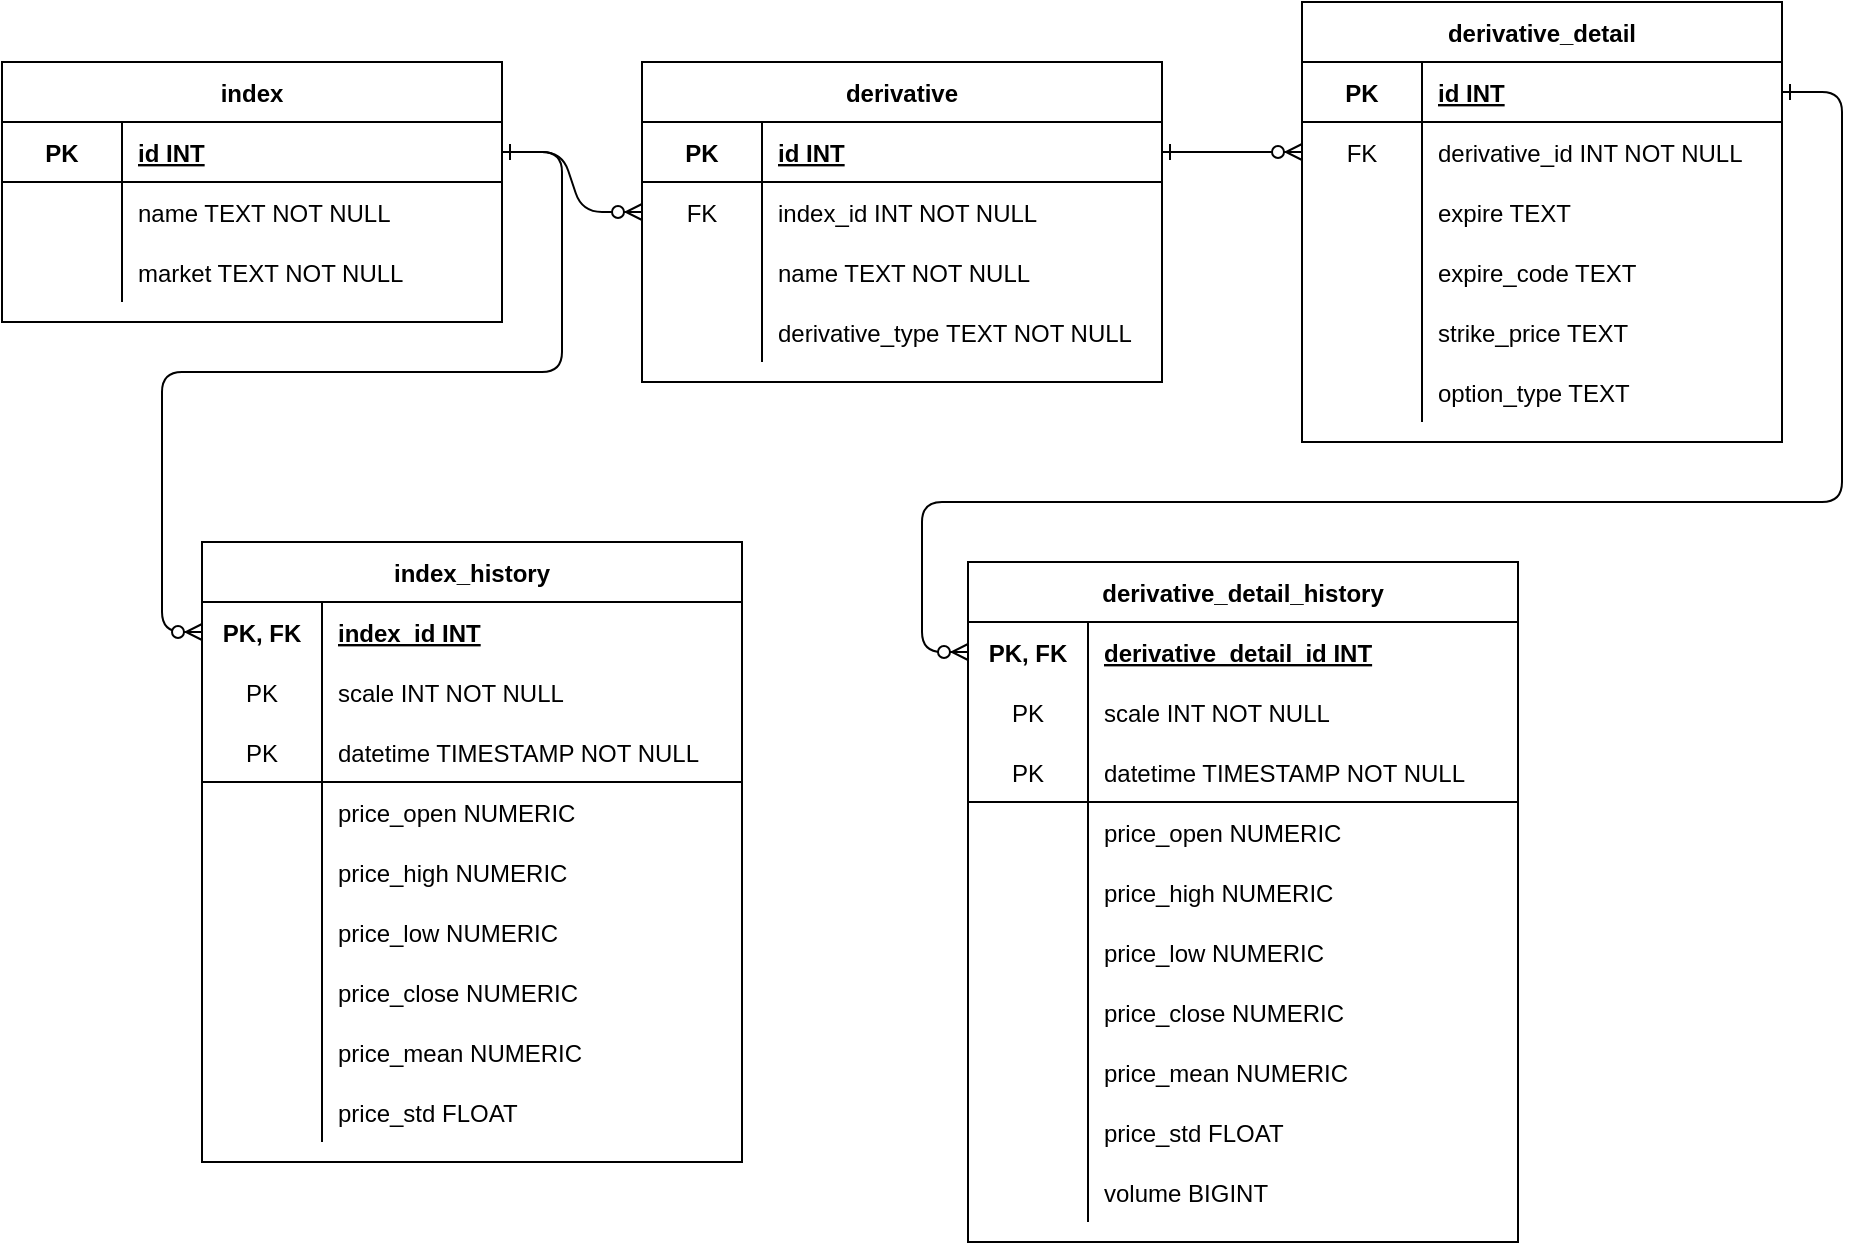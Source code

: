 <mxfile version="17.1.2" type="device"><diagram id="R2lEEEUBdFMjLlhIrx00" name="Page-1"><mxGraphModel dx="1422" dy="762" grid="1" gridSize="10" guides="1" tooltips="1" connect="1" arrows="1" fold="1" page="1" pageScale="1" pageWidth="380" pageHeight="380" math="0" shadow="0" extFonts="Permanent Marker^https://fonts.googleapis.com/css?family=Permanent+Marker"><root><mxCell id="0"/><mxCell id="1" parent="0"/><mxCell id="C-vyLk0tnHw3VtMMgP7b-1" value="" style="edgeStyle=orthogonalEdgeStyle;endArrow=ERzeroToMany;startArrow=ERone;endFill=1;startFill=0;" parent="1" source="C-vyLk0tnHw3VtMMgP7b-24" target="30k9FIrOPsA7xP06wDEK-50" edge="1"><mxGeometry width="100" height="100" relative="1" as="geometry"><mxPoint x="340" y="759" as="sourcePoint"/><mxPoint x="440" y="659" as="targetPoint"/><Array as="points"><mxPoint x="380" y="144"/><mxPoint x="380" y="254"/><mxPoint x="180" y="254"/><mxPoint x="180" y="384"/></Array></mxGeometry></mxCell><mxCell id="C-vyLk0tnHw3VtMMgP7b-23" value="index" style="shape=table;startSize=30;container=1;collapsible=1;childLayout=tableLayout;fixedRows=1;rowLines=0;fontStyle=1;align=center;resizeLast=1;" parent="1" vertex="1"><mxGeometry x="100" y="99" width="250" height="130" as="geometry"><mxRectangle x="120" y="120" width="80" height="30" as="alternateBounds"/></mxGeometry></mxCell><mxCell id="C-vyLk0tnHw3VtMMgP7b-24" value="" style="shape=partialRectangle;collapsible=0;dropTarget=0;pointerEvents=0;fillColor=none;points=[[0,0.5],[1,0.5]];portConstraint=eastwest;top=0;left=0;right=0;bottom=1;" parent="C-vyLk0tnHw3VtMMgP7b-23" vertex="1"><mxGeometry y="30" width="250" height="30" as="geometry"/></mxCell><mxCell id="C-vyLk0tnHw3VtMMgP7b-25" value="PK" style="shape=partialRectangle;overflow=hidden;connectable=0;fillColor=none;top=0;left=0;bottom=0;right=0;fontStyle=1;" parent="C-vyLk0tnHw3VtMMgP7b-24" vertex="1"><mxGeometry width="60" height="30" as="geometry"><mxRectangle width="60" height="30" as="alternateBounds"/></mxGeometry></mxCell><mxCell id="C-vyLk0tnHw3VtMMgP7b-26" value="id INT" style="shape=partialRectangle;overflow=hidden;connectable=0;fillColor=none;top=0;left=0;bottom=0;right=0;align=left;spacingLeft=6;fontStyle=5;" parent="C-vyLk0tnHw3VtMMgP7b-24" vertex="1"><mxGeometry x="60" width="190" height="30" as="geometry"><mxRectangle width="190" height="30" as="alternateBounds"/></mxGeometry></mxCell><mxCell id="C-vyLk0tnHw3VtMMgP7b-27" value="" style="shape=partialRectangle;collapsible=0;dropTarget=0;pointerEvents=0;fillColor=none;points=[[0,0.5],[1,0.5]];portConstraint=eastwest;top=0;left=0;right=0;bottom=0;" parent="C-vyLk0tnHw3VtMMgP7b-23" vertex="1"><mxGeometry y="60" width="250" height="30" as="geometry"/></mxCell><mxCell id="C-vyLk0tnHw3VtMMgP7b-28" value="" style="shape=partialRectangle;overflow=hidden;connectable=0;fillColor=none;top=0;left=0;bottom=0;right=0;" parent="C-vyLk0tnHw3VtMMgP7b-27" vertex="1"><mxGeometry width="60" height="30" as="geometry"><mxRectangle width="60" height="30" as="alternateBounds"/></mxGeometry></mxCell><mxCell id="C-vyLk0tnHw3VtMMgP7b-29" value="name TEXT NOT NULL" style="shape=partialRectangle;overflow=hidden;connectable=0;fillColor=none;top=0;left=0;bottom=0;right=0;align=left;spacingLeft=6;" parent="C-vyLk0tnHw3VtMMgP7b-27" vertex="1"><mxGeometry x="60" width="190" height="30" as="geometry"><mxRectangle width="190" height="30" as="alternateBounds"/></mxGeometry></mxCell><mxCell id="30k9FIrOPsA7xP06wDEK-12" value="" style="shape=partialRectangle;collapsible=0;dropTarget=0;pointerEvents=0;fillColor=none;points=[[0,0.5],[1,0.5]];portConstraint=eastwest;top=0;left=0;right=0;bottom=0;" parent="C-vyLk0tnHw3VtMMgP7b-23" vertex="1"><mxGeometry y="90" width="250" height="30" as="geometry"/></mxCell><mxCell id="30k9FIrOPsA7xP06wDEK-13" value="" style="shape=partialRectangle;overflow=hidden;connectable=0;fillColor=none;top=0;left=0;bottom=0;right=0;" parent="30k9FIrOPsA7xP06wDEK-12" vertex="1"><mxGeometry width="60" height="30" as="geometry"><mxRectangle width="60" height="30" as="alternateBounds"/></mxGeometry></mxCell><mxCell id="30k9FIrOPsA7xP06wDEK-14" value="market TEXT NOT NULL" style="shape=partialRectangle;overflow=hidden;connectable=0;fillColor=none;top=0;left=0;bottom=0;right=0;align=left;spacingLeft=6;" parent="30k9FIrOPsA7xP06wDEK-12" vertex="1"><mxGeometry x="60" width="190" height="30" as="geometry"><mxRectangle width="190" height="30" as="alternateBounds"/></mxGeometry></mxCell><mxCell id="30k9FIrOPsA7xP06wDEK-49" value="index_history" style="shape=table;startSize=30;container=1;collapsible=1;childLayout=tableLayout;fixedRows=1;rowLines=0;fontStyle=1;align=center;resizeLast=1;" parent="1" vertex="1"><mxGeometry x="200" y="339" width="270" height="310" as="geometry"/></mxCell><mxCell id="30k9FIrOPsA7xP06wDEK-50" value="" style="shape=tableRow;horizontal=0;startSize=0;swimlaneHead=0;swimlaneBody=0;collapsible=0;dropTarget=0;points=[[0,0.5],[1,0.5]];portConstraint=eastwest;top=0;left=0;right=0;bottom=0;swimlaneLine=1;fillColor=none;swimlaneFillColor=none;rounded=0;" parent="30k9FIrOPsA7xP06wDEK-49" vertex="1"><mxGeometry y="30" width="270" height="30" as="geometry"/></mxCell><mxCell id="30k9FIrOPsA7xP06wDEK-51" value="PK, FK" style="shape=partialRectangle;connectable=0;fillColor=none;top=0;left=0;bottom=0;right=0;fontStyle=1;overflow=hidden;" parent="30k9FIrOPsA7xP06wDEK-50" vertex="1"><mxGeometry width="60" height="30" as="geometry"><mxRectangle width="60" height="30" as="alternateBounds"/></mxGeometry></mxCell><mxCell id="30k9FIrOPsA7xP06wDEK-52" value="index_id INT" style="shape=partialRectangle;connectable=0;fillColor=none;top=0;left=0;bottom=0;right=0;align=left;spacingLeft=6;fontStyle=5;overflow=hidden;" parent="30k9FIrOPsA7xP06wDEK-50" vertex="1"><mxGeometry x="60" width="210" height="30" as="geometry"><mxRectangle width="210" height="30" as="alternateBounds"/></mxGeometry></mxCell><mxCell id="30k9FIrOPsA7xP06wDEK-96" value="" style="shape=tableRow;horizontal=0;startSize=0;swimlaneHead=0;swimlaneBody=0;collapsible=0;dropTarget=0;points=[[0,0.5],[1,0.5]];portConstraint=eastwest;top=0;left=0;right=0;bottom=0;fillColor=none;swimlaneFillColor=none;rounded=0;" parent="30k9FIrOPsA7xP06wDEK-49" vertex="1"><mxGeometry y="60" width="270" height="30" as="geometry"/></mxCell><mxCell id="30k9FIrOPsA7xP06wDEK-97" value="PK" style="shape=partialRectangle;connectable=0;fillColor=none;top=0;left=0;bottom=0;right=0;editable=1;overflow=hidden;" parent="30k9FIrOPsA7xP06wDEK-96" vertex="1"><mxGeometry width="60" height="30" as="geometry"><mxRectangle width="60" height="30" as="alternateBounds"/></mxGeometry></mxCell><mxCell id="30k9FIrOPsA7xP06wDEK-98" value="scale INT NOT NULL" style="shape=partialRectangle;connectable=0;fillColor=none;top=0;left=0;bottom=0;right=0;align=left;spacingLeft=6;overflow=hidden;" parent="30k9FIrOPsA7xP06wDEK-96" vertex="1"><mxGeometry x="60" width="210" height="30" as="geometry"><mxRectangle width="210" height="30" as="alternateBounds"/></mxGeometry></mxCell><mxCell id="30k9FIrOPsA7xP06wDEK-56" value="" style="shape=tableRow;horizontal=0;startSize=0;swimlaneHead=0;swimlaneBody=0;collapsible=0;dropTarget=0;points=[[0,0.5],[1,0.5]];portConstraint=eastwest;top=0;left=0;right=0;bottom=1;fillColor=none;swimlaneFillColor=none;rounded=0;" parent="30k9FIrOPsA7xP06wDEK-49" vertex="1"><mxGeometry y="90" width="270" height="30" as="geometry"/></mxCell><mxCell id="30k9FIrOPsA7xP06wDEK-57" value="PK" style="shape=partialRectangle;connectable=0;fillColor=none;top=0;left=0;bottom=0;right=0;editable=1;overflow=hidden;" parent="30k9FIrOPsA7xP06wDEK-56" vertex="1"><mxGeometry width="60" height="30" as="geometry"><mxRectangle width="60" height="30" as="alternateBounds"/></mxGeometry></mxCell><mxCell id="30k9FIrOPsA7xP06wDEK-58" value="datetime TIMESTAMP NOT NULL" style="shape=partialRectangle;connectable=0;fillColor=none;top=0;left=0;bottom=0;right=0;align=left;spacingLeft=6;overflow=hidden;" parent="30k9FIrOPsA7xP06wDEK-56" vertex="1"><mxGeometry x="60" width="210" height="30" as="geometry"><mxRectangle width="210" height="30" as="alternateBounds"/></mxGeometry></mxCell><mxCell id="30k9FIrOPsA7xP06wDEK-62" value="" style="shape=tableRow;horizontal=0;startSize=0;swimlaneHead=0;swimlaneBody=0;fillColor=none;collapsible=0;dropTarget=0;points=[[0,0.5],[1,0.5]];portConstraint=eastwest;top=0;left=0;right=0;bottom=0;swimlaneFillColor=none;" parent="30k9FIrOPsA7xP06wDEK-49" vertex="1"><mxGeometry y="120" width="270" height="30" as="geometry"/></mxCell><mxCell id="30k9FIrOPsA7xP06wDEK-63" value="" style="shape=partialRectangle;connectable=0;fillColor=none;top=0;left=0;bottom=0;right=0;editable=1;overflow=hidden;" parent="30k9FIrOPsA7xP06wDEK-62" vertex="1"><mxGeometry width="60" height="30" as="geometry"><mxRectangle width="60" height="30" as="alternateBounds"/></mxGeometry></mxCell><mxCell id="30k9FIrOPsA7xP06wDEK-64" value="price_open NUMERIC" style="shape=partialRectangle;connectable=0;fillColor=none;top=0;left=0;bottom=0;right=0;align=left;spacingLeft=6;overflow=hidden;" parent="30k9FIrOPsA7xP06wDEK-62" vertex="1"><mxGeometry x="60" width="210" height="30" as="geometry"><mxRectangle width="210" height="30" as="alternateBounds"/></mxGeometry></mxCell><mxCell id="30k9FIrOPsA7xP06wDEK-81" value="" style="shape=tableRow;horizontal=0;startSize=0;swimlaneHead=0;swimlaneBody=0;fillColor=none;collapsible=0;dropTarget=0;points=[[0,0.5],[1,0.5]];portConstraint=eastwest;top=0;left=0;right=0;bottom=0;" parent="30k9FIrOPsA7xP06wDEK-49" vertex="1"><mxGeometry y="150" width="270" height="30" as="geometry"/></mxCell><mxCell id="30k9FIrOPsA7xP06wDEK-82" value="" style="shape=partialRectangle;connectable=0;fillColor=none;top=0;left=0;bottom=0;right=0;editable=1;overflow=hidden;" parent="30k9FIrOPsA7xP06wDEK-81" vertex="1"><mxGeometry width="60" height="30" as="geometry"><mxRectangle width="60" height="30" as="alternateBounds"/></mxGeometry></mxCell><mxCell id="30k9FIrOPsA7xP06wDEK-83" value="price_high NUMERIC" style="shape=partialRectangle;connectable=0;fillColor=none;top=0;left=0;bottom=0;right=0;align=left;spacingLeft=6;overflow=hidden;" parent="30k9FIrOPsA7xP06wDEK-81" vertex="1"><mxGeometry x="60" width="210" height="30" as="geometry"><mxRectangle width="210" height="30" as="alternateBounds"/></mxGeometry></mxCell><mxCell id="30k9FIrOPsA7xP06wDEK-84" value="" style="shape=tableRow;horizontal=0;startSize=0;swimlaneHead=0;swimlaneBody=0;fillColor=none;collapsible=0;dropTarget=0;points=[[0,0.5],[1,0.5]];portConstraint=eastwest;top=0;left=0;right=0;bottom=0;" parent="30k9FIrOPsA7xP06wDEK-49" vertex="1"><mxGeometry y="180" width="270" height="30" as="geometry"/></mxCell><mxCell id="30k9FIrOPsA7xP06wDEK-85" value="" style="shape=partialRectangle;connectable=0;fillColor=none;top=0;left=0;bottom=0;right=0;editable=1;overflow=hidden;" parent="30k9FIrOPsA7xP06wDEK-84" vertex="1"><mxGeometry width="60" height="30" as="geometry"><mxRectangle width="60" height="30" as="alternateBounds"/></mxGeometry></mxCell><mxCell id="30k9FIrOPsA7xP06wDEK-86" value="price_low NUMERIC" style="shape=partialRectangle;connectable=0;fillColor=none;top=0;left=0;bottom=0;right=0;align=left;spacingLeft=6;overflow=hidden;" parent="30k9FIrOPsA7xP06wDEK-84" vertex="1"><mxGeometry x="60" width="210" height="30" as="geometry"><mxRectangle width="210" height="30" as="alternateBounds"/></mxGeometry></mxCell><mxCell id="30k9FIrOPsA7xP06wDEK-87" value="" style="shape=tableRow;horizontal=0;startSize=0;swimlaneHead=0;swimlaneBody=0;fillColor=none;collapsible=0;dropTarget=0;points=[[0,0.5],[1,0.5]];portConstraint=eastwest;top=0;left=0;right=0;bottom=0;" parent="30k9FIrOPsA7xP06wDEK-49" vertex="1"><mxGeometry y="210" width="270" height="30" as="geometry"/></mxCell><mxCell id="30k9FIrOPsA7xP06wDEK-88" value="" style="shape=partialRectangle;connectable=0;fillColor=none;top=0;left=0;bottom=0;right=0;editable=1;overflow=hidden;" parent="30k9FIrOPsA7xP06wDEK-87" vertex="1"><mxGeometry width="60" height="30" as="geometry"><mxRectangle width="60" height="30" as="alternateBounds"/></mxGeometry></mxCell><mxCell id="30k9FIrOPsA7xP06wDEK-89" value="price_close NUMERIC" style="shape=partialRectangle;connectable=0;fillColor=none;top=0;left=0;bottom=0;right=0;align=left;spacingLeft=6;overflow=hidden;" parent="30k9FIrOPsA7xP06wDEK-87" vertex="1"><mxGeometry x="60" width="210" height="30" as="geometry"><mxRectangle width="210" height="30" as="alternateBounds"/></mxGeometry></mxCell><mxCell id="30k9FIrOPsA7xP06wDEK-90" value="" style="shape=tableRow;horizontal=0;startSize=0;swimlaneHead=0;swimlaneBody=0;fillColor=none;collapsible=0;dropTarget=0;points=[[0,0.5],[1,0.5]];portConstraint=eastwest;top=0;left=0;right=0;bottom=0;" parent="30k9FIrOPsA7xP06wDEK-49" vertex="1"><mxGeometry y="240" width="270" height="30" as="geometry"/></mxCell><mxCell id="30k9FIrOPsA7xP06wDEK-91" value="" style="shape=partialRectangle;connectable=0;fillColor=none;top=0;left=0;bottom=0;right=0;editable=1;overflow=hidden;" parent="30k9FIrOPsA7xP06wDEK-90" vertex="1"><mxGeometry width="60" height="30" as="geometry"><mxRectangle width="60" height="30" as="alternateBounds"/></mxGeometry></mxCell><mxCell id="30k9FIrOPsA7xP06wDEK-92" value="price_mean NUMERIC" style="shape=partialRectangle;connectable=0;fillColor=none;top=0;left=0;bottom=0;right=0;align=left;spacingLeft=6;overflow=hidden;" parent="30k9FIrOPsA7xP06wDEK-90" vertex="1"><mxGeometry x="60" width="210" height="30" as="geometry"><mxRectangle width="210" height="30" as="alternateBounds"/></mxGeometry></mxCell><mxCell id="30k9FIrOPsA7xP06wDEK-93" value="" style="shape=tableRow;horizontal=0;startSize=0;swimlaneHead=0;swimlaneBody=0;fillColor=none;collapsible=0;dropTarget=0;points=[[0,0.5],[1,0.5]];portConstraint=eastwest;top=0;left=0;right=0;bottom=0;" parent="30k9FIrOPsA7xP06wDEK-49" vertex="1"><mxGeometry y="270" width="270" height="30" as="geometry"/></mxCell><mxCell id="30k9FIrOPsA7xP06wDEK-94" value="" style="shape=partialRectangle;connectable=0;fillColor=none;top=0;left=0;bottom=0;right=0;editable=1;overflow=hidden;" parent="30k9FIrOPsA7xP06wDEK-93" vertex="1"><mxGeometry width="60" height="30" as="geometry"><mxRectangle width="60" height="30" as="alternateBounds"/></mxGeometry></mxCell><mxCell id="30k9FIrOPsA7xP06wDEK-95" value="price_std FLOAT" style="shape=partialRectangle;connectable=0;fillColor=none;top=0;left=0;bottom=0;right=0;align=left;spacingLeft=6;overflow=hidden;" parent="30k9FIrOPsA7xP06wDEK-93" vertex="1"><mxGeometry x="60" width="210" height="30" as="geometry"><mxRectangle width="210" height="30" as="alternateBounds"/></mxGeometry></mxCell><mxCell id="30k9FIrOPsA7xP06wDEK-146" value="derivative" style="shape=table;startSize=30;container=1;collapsible=1;childLayout=tableLayout;fixedRows=1;rowLines=0;fontStyle=1;align=center;resizeLast=1;" parent="1" vertex="1"><mxGeometry x="420" y="99" width="260" height="160" as="geometry"/></mxCell><mxCell id="30k9FIrOPsA7xP06wDEK-147" value="" style="shape=tableRow;horizontal=0;startSize=0;swimlaneHead=0;swimlaneBody=0;fillColor=none;collapsible=0;dropTarget=0;points=[[0,0.5],[1,0.5]];portConstraint=eastwest;top=0;left=0;right=0;bottom=1;" parent="30k9FIrOPsA7xP06wDEK-146" vertex="1"><mxGeometry y="30" width="260" height="30" as="geometry"/></mxCell><mxCell id="30k9FIrOPsA7xP06wDEK-148" value="PK" style="shape=partialRectangle;connectable=0;fillColor=none;top=0;left=0;bottom=0;right=0;fontStyle=1;overflow=hidden;" parent="30k9FIrOPsA7xP06wDEK-147" vertex="1"><mxGeometry width="60" height="30" as="geometry"><mxRectangle width="60" height="30" as="alternateBounds"/></mxGeometry></mxCell><mxCell id="30k9FIrOPsA7xP06wDEK-149" value="id INT" style="shape=partialRectangle;connectable=0;fillColor=none;top=0;left=0;bottom=0;right=0;align=left;spacingLeft=6;fontStyle=5;overflow=hidden;" parent="30k9FIrOPsA7xP06wDEK-147" vertex="1"><mxGeometry x="60" width="200" height="30" as="geometry"><mxRectangle width="200" height="30" as="alternateBounds"/></mxGeometry></mxCell><mxCell id="30k9FIrOPsA7xP06wDEK-153" value="" style="shape=tableRow;horizontal=0;startSize=0;swimlaneHead=0;swimlaneBody=0;fillColor=none;collapsible=0;dropTarget=0;points=[[0,0.5],[1,0.5]];portConstraint=eastwest;top=0;left=0;right=0;bottom=0;" parent="30k9FIrOPsA7xP06wDEK-146" vertex="1"><mxGeometry y="60" width="260" height="30" as="geometry"/></mxCell><mxCell id="30k9FIrOPsA7xP06wDEK-154" value="FK" style="shape=partialRectangle;connectable=0;fillColor=none;top=0;left=0;bottom=0;right=0;editable=1;overflow=hidden;" parent="30k9FIrOPsA7xP06wDEK-153" vertex="1"><mxGeometry width="60" height="30" as="geometry"><mxRectangle width="60" height="30" as="alternateBounds"/></mxGeometry></mxCell><mxCell id="30k9FIrOPsA7xP06wDEK-155" value="index_id INT NOT NULL" style="shape=partialRectangle;connectable=0;fillColor=none;top=0;left=0;bottom=0;right=0;align=left;spacingLeft=6;overflow=hidden;" parent="30k9FIrOPsA7xP06wDEK-153" vertex="1"><mxGeometry x="60" width="200" height="30" as="geometry"><mxRectangle width="200" height="30" as="alternateBounds"/></mxGeometry></mxCell><mxCell id="30k9FIrOPsA7xP06wDEK-156" value="" style="shape=tableRow;horizontal=0;startSize=0;swimlaneHead=0;swimlaneBody=0;fillColor=none;collapsible=0;dropTarget=0;points=[[0,0.5],[1,0.5]];portConstraint=eastwest;top=0;left=0;right=0;bottom=0;" parent="30k9FIrOPsA7xP06wDEK-146" vertex="1"><mxGeometry y="90" width="260" height="30" as="geometry"/></mxCell><mxCell id="30k9FIrOPsA7xP06wDEK-157" value="" style="shape=partialRectangle;connectable=0;fillColor=none;top=0;left=0;bottom=0;right=0;editable=1;overflow=hidden;" parent="30k9FIrOPsA7xP06wDEK-156" vertex="1"><mxGeometry width="60" height="30" as="geometry"><mxRectangle width="60" height="30" as="alternateBounds"/></mxGeometry></mxCell><mxCell id="30k9FIrOPsA7xP06wDEK-158" value="name TEXT NOT NULL" style="shape=partialRectangle;connectable=0;fillColor=none;top=0;left=0;bottom=0;right=0;align=left;spacingLeft=6;overflow=hidden;" parent="30k9FIrOPsA7xP06wDEK-156" vertex="1"><mxGeometry x="60" width="200" height="30" as="geometry"><mxRectangle width="200" height="30" as="alternateBounds"/></mxGeometry></mxCell><mxCell id="30k9FIrOPsA7xP06wDEK-159" value="" style="shape=tableRow;horizontal=0;startSize=0;swimlaneHead=0;swimlaneBody=0;fillColor=none;collapsible=0;dropTarget=0;points=[[0,0.5],[1,0.5]];portConstraint=eastwest;top=0;left=0;right=0;bottom=0;" parent="30k9FIrOPsA7xP06wDEK-146" vertex="1"><mxGeometry y="120" width="260" height="30" as="geometry"/></mxCell><mxCell id="30k9FIrOPsA7xP06wDEK-160" value="" style="shape=partialRectangle;connectable=0;fillColor=none;top=0;left=0;bottom=0;right=0;editable=1;overflow=hidden;" parent="30k9FIrOPsA7xP06wDEK-159" vertex="1"><mxGeometry width="60" height="30" as="geometry"><mxRectangle width="60" height="30" as="alternateBounds"/></mxGeometry></mxCell><mxCell id="30k9FIrOPsA7xP06wDEK-161" value="derivative_type TEXT NOT NULL" style="shape=partialRectangle;connectable=0;fillColor=none;top=0;left=0;bottom=0;right=0;align=left;spacingLeft=6;overflow=hidden;" parent="30k9FIrOPsA7xP06wDEK-159" vertex="1"><mxGeometry x="60" width="200" height="30" as="geometry"><mxRectangle width="200" height="30" as="alternateBounds"/></mxGeometry></mxCell><mxCell id="ezeIyKN2KYW0sfD5aCrM-5" value="" style="edgeStyle=entityRelationEdgeStyle;endArrow=ERzeroToMany;startArrow=ERone;endFill=1;startFill=0;exitX=1;exitY=0.5;exitDx=0;exitDy=0;" edge="1" parent="1" source="C-vyLk0tnHw3VtMMgP7b-24" target="30k9FIrOPsA7xP06wDEK-153"><mxGeometry width="100" height="100" relative="1" as="geometry"><mxPoint x="330" y="154" as="sourcePoint"/><mxPoint x="490" y="154" as="targetPoint"/></mxGeometry></mxCell><mxCell id="ezeIyKN2KYW0sfD5aCrM-6" value="derivative_detail_history" style="shape=table;startSize=30;container=1;collapsible=1;childLayout=tableLayout;fixedRows=1;rowLines=0;fontStyle=1;align=center;resizeLast=1;" vertex="1" parent="1"><mxGeometry x="583" y="349" width="275" height="340" as="geometry"/></mxCell><mxCell id="ezeIyKN2KYW0sfD5aCrM-7" value="" style="shape=tableRow;horizontal=0;startSize=0;swimlaneHead=0;swimlaneBody=0;collapsible=0;dropTarget=0;points=[[0,0.5],[1,0.5]];portConstraint=eastwest;top=0;left=0;right=0;bottom=0;swimlaneLine=1;fillColor=none;swimlaneFillColor=none;rounded=0;" vertex="1" parent="ezeIyKN2KYW0sfD5aCrM-6"><mxGeometry y="30" width="275" height="30" as="geometry"/></mxCell><mxCell id="ezeIyKN2KYW0sfD5aCrM-8" value="PK, FK" style="shape=partialRectangle;connectable=0;fillColor=none;top=0;left=0;bottom=0;right=0;fontStyle=1;overflow=hidden;" vertex="1" parent="ezeIyKN2KYW0sfD5aCrM-7"><mxGeometry width="60" height="30" as="geometry"><mxRectangle width="60" height="30" as="alternateBounds"/></mxGeometry></mxCell><mxCell id="ezeIyKN2KYW0sfD5aCrM-9" value="derivative_detail_id INT" style="shape=partialRectangle;connectable=0;fillColor=none;top=0;left=0;bottom=0;right=0;align=left;spacingLeft=6;fontStyle=5;overflow=hidden;" vertex="1" parent="ezeIyKN2KYW0sfD5aCrM-7"><mxGeometry x="60" width="215" height="30" as="geometry"><mxRectangle width="215" height="30" as="alternateBounds"/></mxGeometry></mxCell><mxCell id="ezeIyKN2KYW0sfD5aCrM-10" value="" style="shape=tableRow;horizontal=0;startSize=0;swimlaneHead=0;swimlaneBody=0;collapsible=0;dropTarget=0;points=[[0,0.5],[1,0.5]];portConstraint=eastwest;top=0;left=0;right=0;bottom=0;fillColor=none;swimlaneFillColor=none;rounded=0;" vertex="1" parent="ezeIyKN2KYW0sfD5aCrM-6"><mxGeometry y="60" width="275" height="30" as="geometry"/></mxCell><mxCell id="ezeIyKN2KYW0sfD5aCrM-11" value="PK" style="shape=partialRectangle;connectable=0;fillColor=none;top=0;left=0;bottom=0;right=0;editable=1;overflow=hidden;" vertex="1" parent="ezeIyKN2KYW0sfD5aCrM-10"><mxGeometry width="60" height="30" as="geometry"><mxRectangle width="60" height="30" as="alternateBounds"/></mxGeometry></mxCell><mxCell id="ezeIyKN2KYW0sfD5aCrM-12" value="scale INT NOT NULL" style="shape=partialRectangle;connectable=0;fillColor=none;top=0;left=0;bottom=0;right=0;align=left;spacingLeft=6;overflow=hidden;" vertex="1" parent="ezeIyKN2KYW0sfD5aCrM-10"><mxGeometry x="60" width="215" height="30" as="geometry"><mxRectangle width="215" height="30" as="alternateBounds"/></mxGeometry></mxCell><mxCell id="ezeIyKN2KYW0sfD5aCrM-13" value="" style="shape=tableRow;horizontal=0;startSize=0;swimlaneHead=0;swimlaneBody=0;collapsible=0;dropTarget=0;points=[[0,0.5],[1,0.5]];portConstraint=eastwest;top=0;left=0;right=0;bottom=1;fillColor=none;swimlaneFillColor=none;rounded=0;" vertex="1" parent="ezeIyKN2KYW0sfD5aCrM-6"><mxGeometry y="90" width="275" height="30" as="geometry"/></mxCell><mxCell id="ezeIyKN2KYW0sfD5aCrM-14" value="PK" style="shape=partialRectangle;connectable=0;fillColor=none;top=0;left=0;bottom=0;right=0;editable=1;overflow=hidden;" vertex="1" parent="ezeIyKN2KYW0sfD5aCrM-13"><mxGeometry width="60" height="30" as="geometry"><mxRectangle width="60" height="30" as="alternateBounds"/></mxGeometry></mxCell><mxCell id="ezeIyKN2KYW0sfD5aCrM-15" value="datetime TIMESTAMP NOT NULL" style="shape=partialRectangle;connectable=0;fillColor=none;top=0;left=0;bottom=0;right=0;align=left;spacingLeft=6;overflow=hidden;" vertex="1" parent="ezeIyKN2KYW0sfD5aCrM-13"><mxGeometry x="60" width="215" height="30" as="geometry"><mxRectangle width="215" height="30" as="alternateBounds"/></mxGeometry></mxCell><mxCell id="ezeIyKN2KYW0sfD5aCrM-16" value="" style="shape=tableRow;horizontal=0;startSize=0;swimlaneHead=0;swimlaneBody=0;fillColor=none;collapsible=0;dropTarget=0;points=[[0,0.5],[1,0.5]];portConstraint=eastwest;top=0;left=0;right=0;bottom=0;swimlaneFillColor=none;" vertex="1" parent="ezeIyKN2KYW0sfD5aCrM-6"><mxGeometry y="120" width="275" height="30" as="geometry"/></mxCell><mxCell id="ezeIyKN2KYW0sfD5aCrM-17" value="" style="shape=partialRectangle;connectable=0;fillColor=none;top=0;left=0;bottom=0;right=0;editable=1;overflow=hidden;" vertex="1" parent="ezeIyKN2KYW0sfD5aCrM-16"><mxGeometry width="60" height="30" as="geometry"><mxRectangle width="60" height="30" as="alternateBounds"/></mxGeometry></mxCell><mxCell id="ezeIyKN2KYW0sfD5aCrM-18" value="price_open NUMERIC" style="shape=partialRectangle;connectable=0;fillColor=none;top=0;left=0;bottom=0;right=0;align=left;spacingLeft=6;overflow=hidden;" vertex="1" parent="ezeIyKN2KYW0sfD5aCrM-16"><mxGeometry x="60" width="215" height="30" as="geometry"><mxRectangle width="215" height="30" as="alternateBounds"/></mxGeometry></mxCell><mxCell id="ezeIyKN2KYW0sfD5aCrM-19" value="" style="shape=tableRow;horizontal=0;startSize=0;swimlaneHead=0;swimlaneBody=0;fillColor=none;collapsible=0;dropTarget=0;points=[[0,0.5],[1,0.5]];portConstraint=eastwest;top=0;left=0;right=0;bottom=0;" vertex="1" parent="ezeIyKN2KYW0sfD5aCrM-6"><mxGeometry y="150" width="275" height="30" as="geometry"/></mxCell><mxCell id="ezeIyKN2KYW0sfD5aCrM-20" value="" style="shape=partialRectangle;connectable=0;fillColor=none;top=0;left=0;bottom=0;right=0;editable=1;overflow=hidden;" vertex="1" parent="ezeIyKN2KYW0sfD5aCrM-19"><mxGeometry width="60" height="30" as="geometry"><mxRectangle width="60" height="30" as="alternateBounds"/></mxGeometry></mxCell><mxCell id="ezeIyKN2KYW0sfD5aCrM-21" value="price_high NUMERIC" style="shape=partialRectangle;connectable=0;fillColor=none;top=0;left=0;bottom=0;right=0;align=left;spacingLeft=6;overflow=hidden;" vertex="1" parent="ezeIyKN2KYW0sfD5aCrM-19"><mxGeometry x="60" width="215" height="30" as="geometry"><mxRectangle width="215" height="30" as="alternateBounds"/></mxGeometry></mxCell><mxCell id="ezeIyKN2KYW0sfD5aCrM-22" value="" style="shape=tableRow;horizontal=0;startSize=0;swimlaneHead=0;swimlaneBody=0;fillColor=none;collapsible=0;dropTarget=0;points=[[0,0.5],[1,0.5]];portConstraint=eastwest;top=0;left=0;right=0;bottom=0;" vertex="1" parent="ezeIyKN2KYW0sfD5aCrM-6"><mxGeometry y="180" width="275" height="30" as="geometry"/></mxCell><mxCell id="ezeIyKN2KYW0sfD5aCrM-23" value="" style="shape=partialRectangle;connectable=0;fillColor=none;top=0;left=0;bottom=0;right=0;editable=1;overflow=hidden;" vertex="1" parent="ezeIyKN2KYW0sfD5aCrM-22"><mxGeometry width="60" height="30" as="geometry"><mxRectangle width="60" height="30" as="alternateBounds"/></mxGeometry></mxCell><mxCell id="ezeIyKN2KYW0sfD5aCrM-24" value="price_low NUMERIC" style="shape=partialRectangle;connectable=0;fillColor=none;top=0;left=0;bottom=0;right=0;align=left;spacingLeft=6;overflow=hidden;" vertex="1" parent="ezeIyKN2KYW0sfD5aCrM-22"><mxGeometry x="60" width="215" height="30" as="geometry"><mxRectangle width="215" height="30" as="alternateBounds"/></mxGeometry></mxCell><mxCell id="ezeIyKN2KYW0sfD5aCrM-25" value="" style="shape=tableRow;horizontal=0;startSize=0;swimlaneHead=0;swimlaneBody=0;fillColor=none;collapsible=0;dropTarget=0;points=[[0,0.5],[1,0.5]];portConstraint=eastwest;top=0;left=0;right=0;bottom=0;" vertex="1" parent="ezeIyKN2KYW0sfD5aCrM-6"><mxGeometry y="210" width="275" height="30" as="geometry"/></mxCell><mxCell id="ezeIyKN2KYW0sfD5aCrM-26" value="" style="shape=partialRectangle;connectable=0;fillColor=none;top=0;left=0;bottom=0;right=0;editable=1;overflow=hidden;" vertex="1" parent="ezeIyKN2KYW0sfD5aCrM-25"><mxGeometry width="60" height="30" as="geometry"><mxRectangle width="60" height="30" as="alternateBounds"/></mxGeometry></mxCell><mxCell id="ezeIyKN2KYW0sfD5aCrM-27" value="price_close NUMERIC" style="shape=partialRectangle;connectable=0;fillColor=none;top=0;left=0;bottom=0;right=0;align=left;spacingLeft=6;overflow=hidden;" vertex="1" parent="ezeIyKN2KYW0sfD5aCrM-25"><mxGeometry x="60" width="215" height="30" as="geometry"><mxRectangle width="215" height="30" as="alternateBounds"/></mxGeometry></mxCell><mxCell id="ezeIyKN2KYW0sfD5aCrM-28" value="" style="shape=tableRow;horizontal=0;startSize=0;swimlaneHead=0;swimlaneBody=0;fillColor=none;collapsible=0;dropTarget=0;points=[[0,0.5],[1,0.5]];portConstraint=eastwest;top=0;left=0;right=0;bottom=0;" vertex="1" parent="ezeIyKN2KYW0sfD5aCrM-6"><mxGeometry y="240" width="275" height="30" as="geometry"/></mxCell><mxCell id="ezeIyKN2KYW0sfD5aCrM-29" value="" style="shape=partialRectangle;connectable=0;fillColor=none;top=0;left=0;bottom=0;right=0;editable=1;overflow=hidden;" vertex="1" parent="ezeIyKN2KYW0sfD5aCrM-28"><mxGeometry width="60" height="30" as="geometry"><mxRectangle width="60" height="30" as="alternateBounds"/></mxGeometry></mxCell><mxCell id="ezeIyKN2KYW0sfD5aCrM-30" value="price_mean NUMERIC" style="shape=partialRectangle;connectable=0;fillColor=none;top=0;left=0;bottom=0;right=0;align=left;spacingLeft=6;overflow=hidden;" vertex="1" parent="ezeIyKN2KYW0sfD5aCrM-28"><mxGeometry x="60" width="215" height="30" as="geometry"><mxRectangle width="215" height="30" as="alternateBounds"/></mxGeometry></mxCell><mxCell id="ezeIyKN2KYW0sfD5aCrM-31" value="" style="shape=tableRow;horizontal=0;startSize=0;swimlaneHead=0;swimlaneBody=0;fillColor=none;collapsible=0;dropTarget=0;points=[[0,0.5],[1,0.5]];portConstraint=eastwest;top=0;left=0;right=0;bottom=0;" vertex="1" parent="ezeIyKN2KYW0sfD5aCrM-6"><mxGeometry y="270" width="275" height="30" as="geometry"/></mxCell><mxCell id="ezeIyKN2KYW0sfD5aCrM-32" value="" style="shape=partialRectangle;connectable=0;fillColor=none;top=0;left=0;bottom=0;right=0;editable=1;overflow=hidden;" vertex="1" parent="ezeIyKN2KYW0sfD5aCrM-31"><mxGeometry width="60" height="30" as="geometry"><mxRectangle width="60" height="30" as="alternateBounds"/></mxGeometry></mxCell><mxCell id="ezeIyKN2KYW0sfD5aCrM-33" value="price_std FLOAT" style="shape=partialRectangle;connectable=0;fillColor=none;top=0;left=0;bottom=0;right=0;align=left;spacingLeft=6;overflow=hidden;" vertex="1" parent="ezeIyKN2KYW0sfD5aCrM-31"><mxGeometry x="60" width="215" height="30" as="geometry"><mxRectangle width="215" height="30" as="alternateBounds"/></mxGeometry></mxCell><mxCell id="ezeIyKN2KYW0sfD5aCrM-57" style="shape=tableRow;horizontal=0;startSize=0;swimlaneHead=0;swimlaneBody=0;fillColor=none;collapsible=0;dropTarget=0;points=[[0,0.5],[1,0.5]];portConstraint=eastwest;top=0;left=0;right=0;bottom=0;" vertex="1" parent="ezeIyKN2KYW0sfD5aCrM-6"><mxGeometry y="300" width="275" height="30" as="geometry"/></mxCell><mxCell id="ezeIyKN2KYW0sfD5aCrM-58" style="shape=partialRectangle;connectable=0;fillColor=none;top=0;left=0;bottom=0;right=0;editable=1;overflow=hidden;" vertex="1" parent="ezeIyKN2KYW0sfD5aCrM-57"><mxGeometry width="60" height="30" as="geometry"><mxRectangle width="60" height="30" as="alternateBounds"/></mxGeometry></mxCell><mxCell id="ezeIyKN2KYW0sfD5aCrM-59" value="volume BIGINT" style="shape=partialRectangle;connectable=0;fillColor=none;top=0;left=0;bottom=0;right=0;align=left;spacingLeft=6;overflow=hidden;" vertex="1" parent="ezeIyKN2KYW0sfD5aCrM-57"><mxGeometry x="60" width="215" height="30" as="geometry"><mxRectangle width="215" height="30" as="alternateBounds"/></mxGeometry></mxCell><mxCell id="ezeIyKN2KYW0sfD5aCrM-34" value="derivative_detail" style="shape=table;startSize=30;container=1;collapsible=1;childLayout=tableLayout;fixedRows=1;rowLines=0;fontStyle=1;align=center;resizeLast=1;" vertex="1" parent="1"><mxGeometry x="750" y="69" width="240" height="220" as="geometry"><mxRectangle x="780" y="30" width="90" height="30" as="alternateBounds"/></mxGeometry></mxCell><mxCell id="ezeIyKN2KYW0sfD5aCrM-35" value="" style="shape=tableRow;horizontal=0;startSize=0;swimlaneHead=0;swimlaneBody=0;fillColor=none;collapsible=0;dropTarget=0;points=[[0,0.5],[1,0.5]];portConstraint=eastwest;top=0;left=0;right=0;bottom=1;" vertex="1" parent="ezeIyKN2KYW0sfD5aCrM-34"><mxGeometry y="30" width="240" height="30" as="geometry"/></mxCell><mxCell id="ezeIyKN2KYW0sfD5aCrM-36" value="PK" style="shape=partialRectangle;connectable=0;fillColor=none;top=0;left=0;bottom=0;right=0;fontStyle=1;overflow=hidden;" vertex="1" parent="ezeIyKN2KYW0sfD5aCrM-35"><mxGeometry width="60" height="30" as="geometry"><mxRectangle width="60" height="30" as="alternateBounds"/></mxGeometry></mxCell><mxCell id="ezeIyKN2KYW0sfD5aCrM-37" value="id INT" style="shape=partialRectangle;connectable=0;fillColor=none;top=0;left=0;bottom=0;right=0;align=left;spacingLeft=6;fontStyle=5;overflow=hidden;" vertex="1" parent="ezeIyKN2KYW0sfD5aCrM-35"><mxGeometry x="60" width="180" height="30" as="geometry"><mxRectangle width="180" height="30" as="alternateBounds"/></mxGeometry></mxCell><mxCell id="ezeIyKN2KYW0sfD5aCrM-38" value="" style="shape=tableRow;horizontal=0;startSize=0;swimlaneHead=0;swimlaneBody=0;fillColor=none;collapsible=0;dropTarget=0;points=[[0,0.5],[1,0.5]];portConstraint=eastwest;top=0;left=0;right=0;bottom=0;" vertex="1" parent="ezeIyKN2KYW0sfD5aCrM-34"><mxGeometry y="60" width="240" height="30" as="geometry"/></mxCell><mxCell id="ezeIyKN2KYW0sfD5aCrM-39" value="FK" style="shape=partialRectangle;connectable=0;fillColor=none;top=0;left=0;bottom=0;right=0;editable=1;overflow=hidden;" vertex="1" parent="ezeIyKN2KYW0sfD5aCrM-38"><mxGeometry width="60" height="30" as="geometry"><mxRectangle width="60" height="30" as="alternateBounds"/></mxGeometry></mxCell><mxCell id="ezeIyKN2KYW0sfD5aCrM-40" value="derivative_id INT NOT NULL" style="shape=partialRectangle;connectable=0;fillColor=none;top=0;left=0;bottom=0;right=0;align=left;spacingLeft=6;overflow=hidden;" vertex="1" parent="ezeIyKN2KYW0sfD5aCrM-38"><mxGeometry x="60" width="180" height="30" as="geometry"><mxRectangle width="180" height="30" as="alternateBounds"/></mxGeometry></mxCell><mxCell id="ezeIyKN2KYW0sfD5aCrM-41" value="" style="shape=tableRow;horizontal=0;startSize=0;swimlaneHead=0;swimlaneBody=0;fillColor=none;collapsible=0;dropTarget=0;points=[[0,0.5],[1,0.5]];portConstraint=eastwest;top=0;left=0;right=0;bottom=0;" vertex="1" parent="ezeIyKN2KYW0sfD5aCrM-34"><mxGeometry y="90" width="240" height="30" as="geometry"/></mxCell><mxCell id="ezeIyKN2KYW0sfD5aCrM-42" value="" style="shape=partialRectangle;connectable=0;fillColor=none;top=0;left=0;bottom=0;right=0;editable=1;overflow=hidden;" vertex="1" parent="ezeIyKN2KYW0sfD5aCrM-41"><mxGeometry width="60" height="30" as="geometry"><mxRectangle width="60" height="30" as="alternateBounds"/></mxGeometry></mxCell><mxCell id="ezeIyKN2KYW0sfD5aCrM-43" value="expire TEXT" style="shape=partialRectangle;connectable=0;fillColor=none;top=0;left=0;bottom=0;right=0;align=left;spacingLeft=6;overflow=hidden;" vertex="1" parent="ezeIyKN2KYW0sfD5aCrM-41"><mxGeometry x="60" width="180" height="30" as="geometry"><mxRectangle width="180" height="30" as="alternateBounds"/></mxGeometry></mxCell><mxCell id="ezeIyKN2KYW0sfD5aCrM-44" value="" style="shape=tableRow;horizontal=0;startSize=0;swimlaneHead=0;swimlaneBody=0;fillColor=none;collapsible=0;dropTarget=0;points=[[0,0.5],[1,0.5]];portConstraint=eastwest;top=0;left=0;right=0;bottom=0;" vertex="1" parent="ezeIyKN2KYW0sfD5aCrM-34"><mxGeometry y="120" width="240" height="30" as="geometry"/></mxCell><mxCell id="ezeIyKN2KYW0sfD5aCrM-45" value="" style="shape=partialRectangle;connectable=0;fillColor=none;top=0;left=0;bottom=0;right=0;editable=1;overflow=hidden;" vertex="1" parent="ezeIyKN2KYW0sfD5aCrM-44"><mxGeometry width="60" height="30" as="geometry"><mxRectangle width="60" height="30" as="alternateBounds"/></mxGeometry></mxCell><mxCell id="ezeIyKN2KYW0sfD5aCrM-46" value="expire_code TEXT" style="shape=partialRectangle;connectable=0;fillColor=none;top=0;left=0;bottom=0;right=0;align=left;spacingLeft=6;overflow=hidden;" vertex="1" parent="ezeIyKN2KYW0sfD5aCrM-44"><mxGeometry x="60" width="180" height="30" as="geometry"><mxRectangle width="180" height="30" as="alternateBounds"/></mxGeometry></mxCell><mxCell id="ezeIyKN2KYW0sfD5aCrM-50" style="shape=tableRow;horizontal=0;startSize=0;swimlaneHead=0;swimlaneBody=0;fillColor=none;collapsible=0;dropTarget=0;points=[[0,0.5],[1,0.5]];portConstraint=eastwest;top=0;left=0;right=0;bottom=0;" vertex="1" parent="ezeIyKN2KYW0sfD5aCrM-34"><mxGeometry y="150" width="240" height="30" as="geometry"/></mxCell><mxCell id="ezeIyKN2KYW0sfD5aCrM-51" style="shape=partialRectangle;connectable=0;fillColor=none;top=0;left=0;bottom=0;right=0;editable=1;overflow=hidden;" vertex="1" parent="ezeIyKN2KYW0sfD5aCrM-50"><mxGeometry width="60" height="30" as="geometry"><mxRectangle width="60" height="30" as="alternateBounds"/></mxGeometry></mxCell><mxCell id="ezeIyKN2KYW0sfD5aCrM-52" value="strike_price TEXT" style="shape=partialRectangle;connectable=0;fillColor=none;top=0;left=0;bottom=0;right=0;align=left;spacingLeft=6;overflow=hidden;" vertex="1" parent="ezeIyKN2KYW0sfD5aCrM-50"><mxGeometry x="60" width="180" height="30" as="geometry"><mxRectangle width="180" height="30" as="alternateBounds"/></mxGeometry></mxCell><mxCell id="ezeIyKN2KYW0sfD5aCrM-53" style="shape=tableRow;horizontal=0;startSize=0;swimlaneHead=0;swimlaneBody=0;fillColor=none;collapsible=0;dropTarget=0;points=[[0,0.5],[1,0.5]];portConstraint=eastwest;top=0;left=0;right=0;bottom=0;" vertex="1" parent="ezeIyKN2KYW0sfD5aCrM-34"><mxGeometry y="180" width="240" height="30" as="geometry"/></mxCell><mxCell id="ezeIyKN2KYW0sfD5aCrM-54" style="shape=partialRectangle;connectable=0;fillColor=none;top=0;left=0;bottom=0;right=0;editable=1;overflow=hidden;" vertex="1" parent="ezeIyKN2KYW0sfD5aCrM-53"><mxGeometry width="60" height="30" as="geometry"><mxRectangle width="60" height="30" as="alternateBounds"/></mxGeometry></mxCell><mxCell id="ezeIyKN2KYW0sfD5aCrM-55" value="option_type TEXT" style="shape=partialRectangle;connectable=0;fillColor=none;top=0;left=0;bottom=0;right=0;align=left;spacingLeft=6;overflow=hidden;" vertex="1" parent="ezeIyKN2KYW0sfD5aCrM-53"><mxGeometry x="60" width="180" height="30" as="geometry"><mxRectangle width="180" height="30" as="alternateBounds"/></mxGeometry></mxCell><mxCell id="ezeIyKN2KYW0sfD5aCrM-56" value="" style="edgeStyle=entityRelationEdgeStyle;endArrow=ERzeroToMany;startArrow=ERone;endFill=1;startFill=0;exitX=1;exitY=0.5;exitDx=0;exitDy=0;entryX=0;entryY=0.5;entryDx=0;entryDy=0;" edge="1" parent="1" source="30k9FIrOPsA7xP06wDEK-147" target="ezeIyKN2KYW0sfD5aCrM-38"><mxGeometry width="100" height="100" relative="1" as="geometry"><mxPoint x="620" y="289" as="sourcePoint"/><mxPoint x="710" y="289" as="targetPoint"/></mxGeometry></mxCell><mxCell id="ezeIyKN2KYW0sfD5aCrM-60" value="" style="edgeStyle=orthogonalEdgeStyle;endArrow=ERzeroToMany;startArrow=ERone;endFill=1;startFill=0;entryX=0;entryY=0.5;entryDx=0;entryDy=0;" edge="1" parent="1" source="ezeIyKN2KYW0sfD5aCrM-35" target="ezeIyKN2KYW0sfD5aCrM-7"><mxGeometry width="100" height="100" relative="1" as="geometry"><mxPoint x="720" y="154" as="sourcePoint"/><mxPoint x="530" y="439" as="targetPoint"/><Array as="points"><mxPoint x="1020" y="114"/><mxPoint x="1020" y="319"/><mxPoint x="560" y="319"/><mxPoint x="560" y="394"/></Array></mxGeometry></mxCell></root></mxGraphModel></diagram></mxfile>